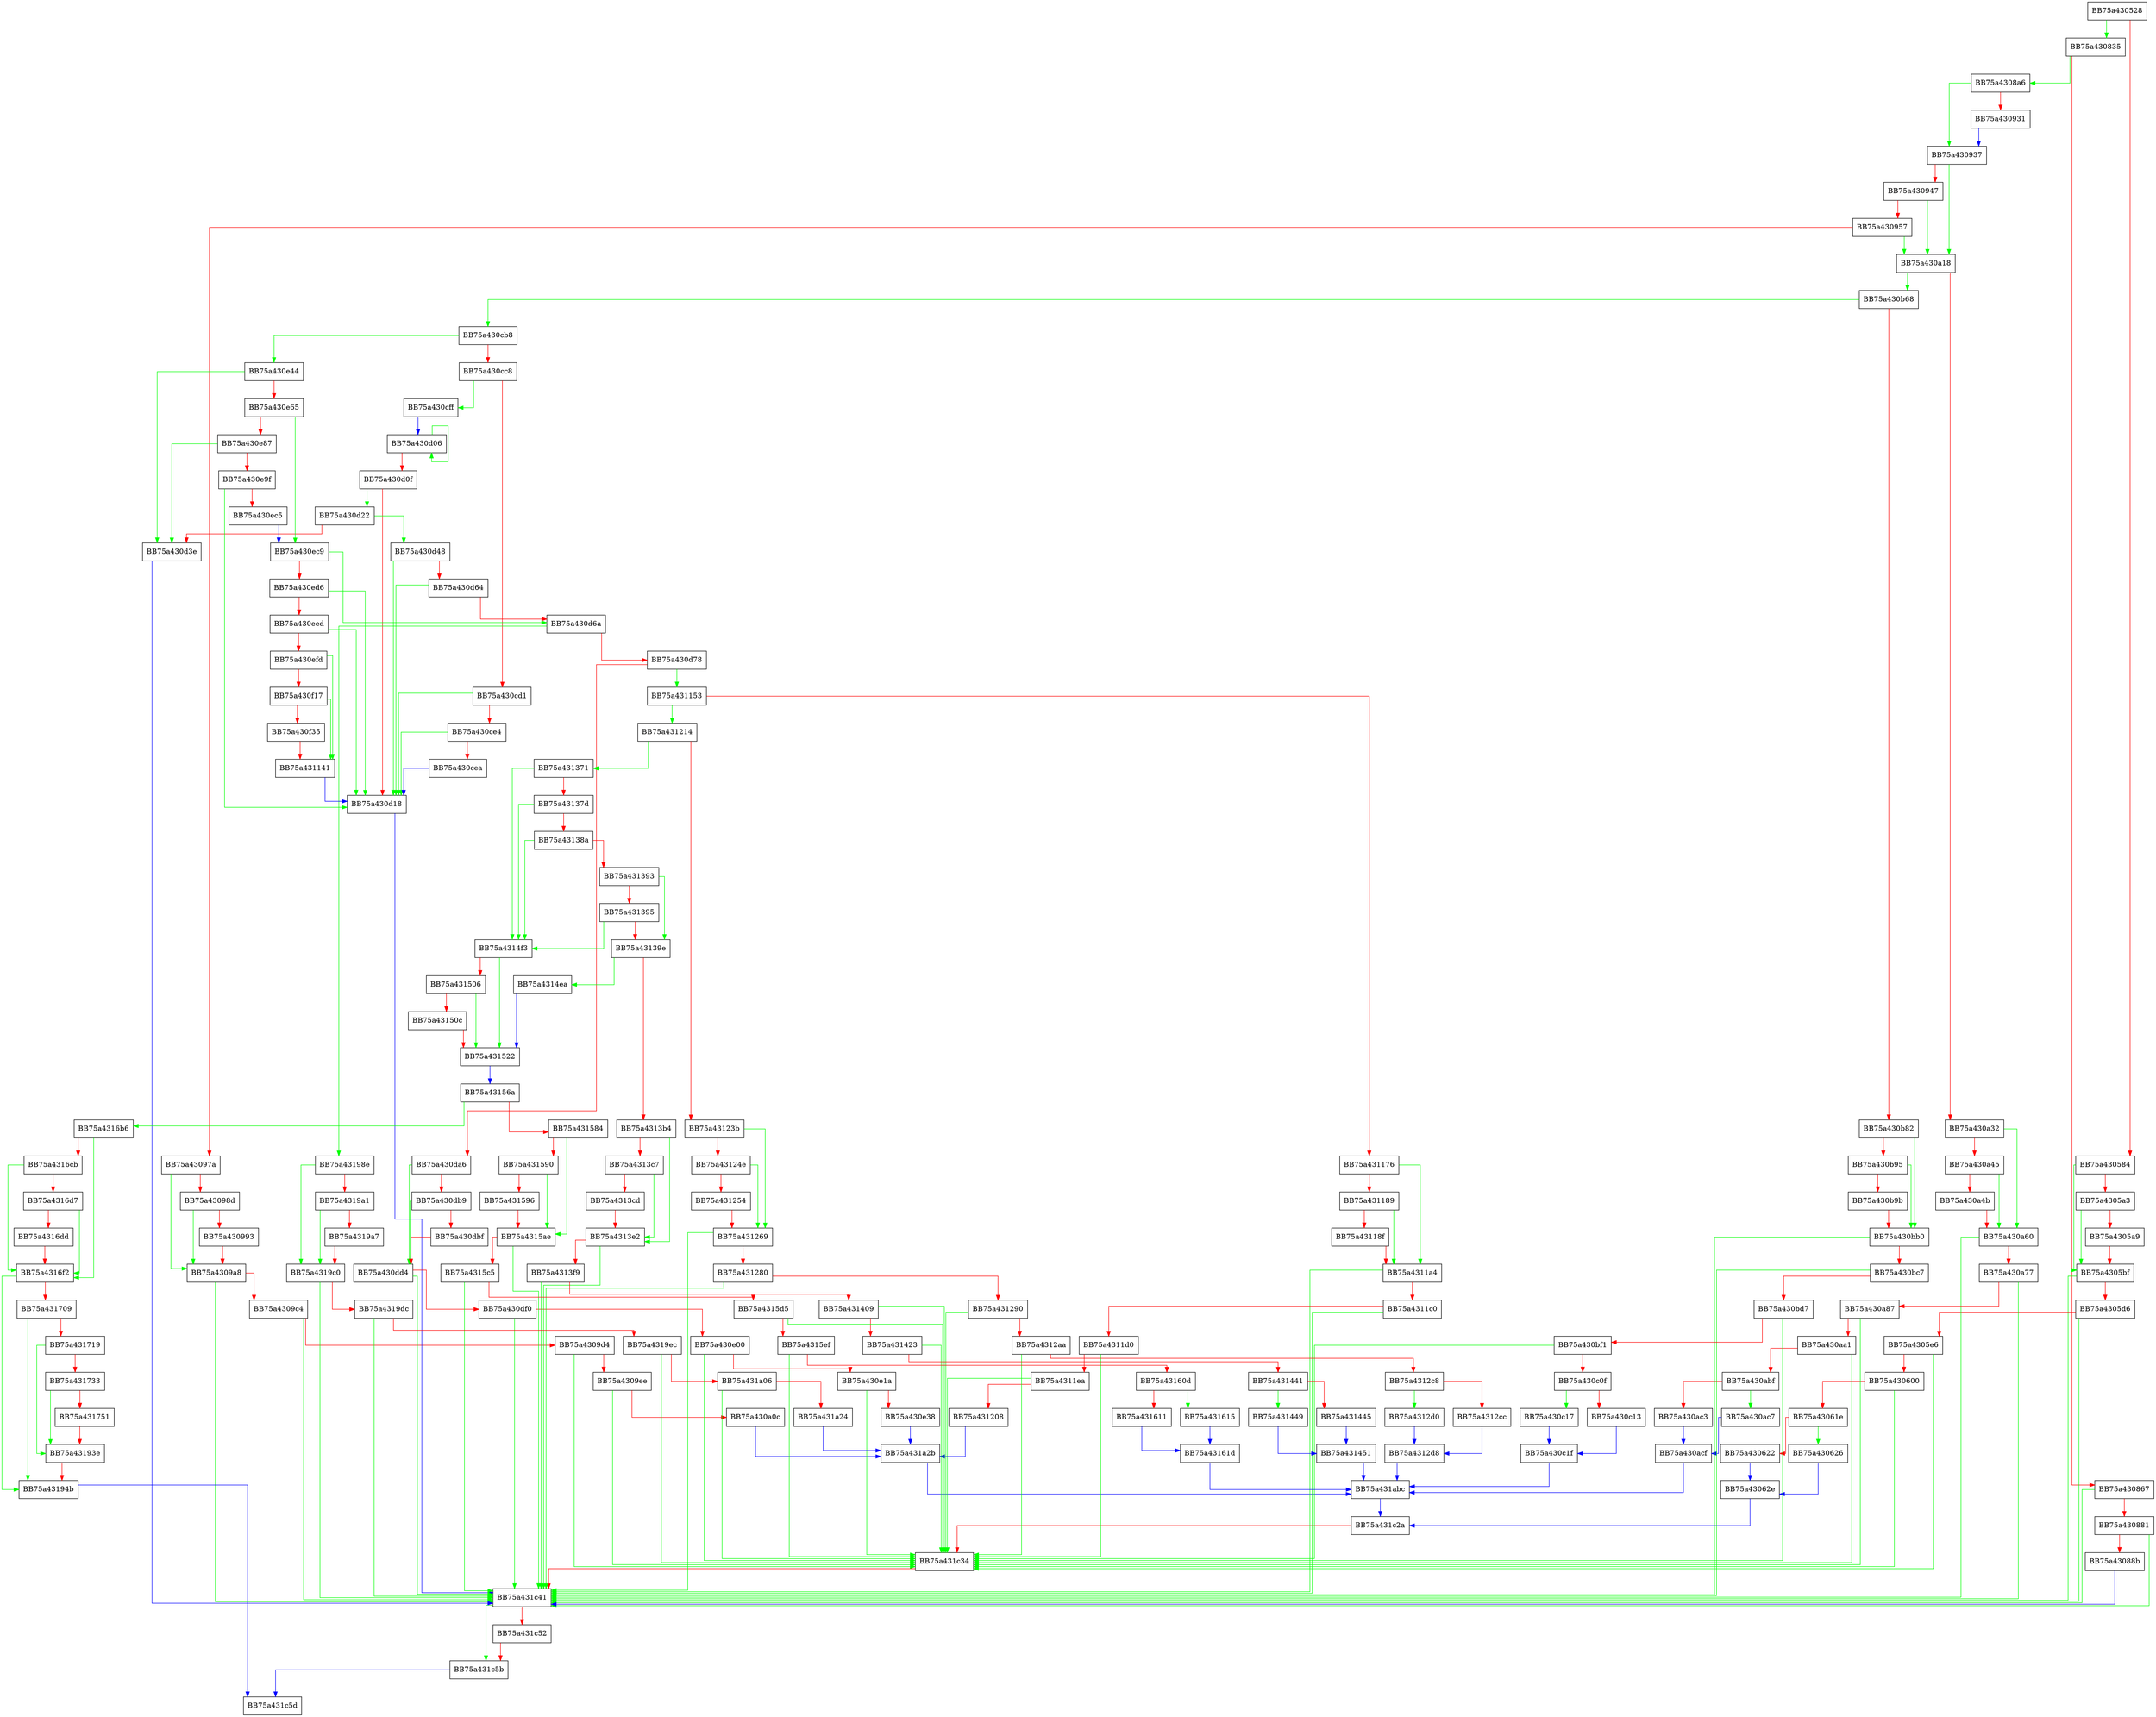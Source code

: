 digraph CreateGlobalViewCtx {
  node [shape="box"];
  graph [splines=ortho];
  BB75a430528 -> BB75a430835 [color="green"];
  BB75a430528 -> BB75a430584 [color="red"];
  BB75a430584 -> BB75a4305bf [color="green"];
  BB75a430584 -> BB75a4305a3 [color="red"];
  BB75a4305a3 -> BB75a4305bf [color="green"];
  BB75a4305a3 -> BB75a4305a9 [color="red"];
  BB75a4305a9 -> BB75a4305bf [color="red"];
  BB75a4305bf -> BB75a431c41 [color="green"];
  BB75a4305bf -> BB75a4305d6 [color="red"];
  BB75a4305d6 -> BB75a431c41 [color="green"];
  BB75a4305d6 -> BB75a4305e6 [color="red"];
  BB75a4305e6 -> BB75a431c34 [color="green"];
  BB75a4305e6 -> BB75a430600 [color="red"];
  BB75a430600 -> BB75a431c34 [color="green"];
  BB75a430600 -> BB75a43061e [color="red"];
  BB75a43061e -> BB75a430626 [color="green"];
  BB75a43061e -> BB75a430622 [color="red"];
  BB75a430622 -> BB75a43062e [color="blue"];
  BB75a430626 -> BB75a43062e [color="blue"];
  BB75a43062e -> BB75a431c2a [color="blue"];
  BB75a430835 -> BB75a4308a6 [color="green"];
  BB75a430835 -> BB75a430867 [color="red"];
  BB75a430867 -> BB75a431c41 [color="green"];
  BB75a430867 -> BB75a430881 [color="red"];
  BB75a430881 -> BB75a431c41 [color="green"];
  BB75a430881 -> BB75a43088b [color="red"];
  BB75a43088b -> BB75a431c41 [color="blue"];
  BB75a4308a6 -> BB75a430937 [color="green"];
  BB75a4308a6 -> BB75a430931 [color="red"];
  BB75a430931 -> BB75a430937 [color="blue"];
  BB75a430937 -> BB75a430a18 [color="green"];
  BB75a430937 -> BB75a430947 [color="red"];
  BB75a430947 -> BB75a430a18 [color="green"];
  BB75a430947 -> BB75a430957 [color="red"];
  BB75a430957 -> BB75a430a18 [color="green"];
  BB75a430957 -> BB75a43097a [color="red"];
  BB75a43097a -> BB75a4309a8 [color="green"];
  BB75a43097a -> BB75a43098d [color="red"];
  BB75a43098d -> BB75a4309a8 [color="green"];
  BB75a43098d -> BB75a430993 [color="red"];
  BB75a430993 -> BB75a4309a8 [color="red"];
  BB75a4309a8 -> BB75a431c41 [color="green"];
  BB75a4309a8 -> BB75a4309c4 [color="red"];
  BB75a4309c4 -> BB75a431c41 [color="green"];
  BB75a4309c4 -> BB75a4309d4 [color="red"];
  BB75a4309d4 -> BB75a431c34 [color="green"];
  BB75a4309d4 -> BB75a4309ee [color="red"];
  BB75a4309ee -> BB75a431c34 [color="green"];
  BB75a4309ee -> BB75a430a0c [color="red"];
  BB75a430a0c -> BB75a431a2b [color="blue"];
  BB75a430a18 -> BB75a430b68 [color="green"];
  BB75a430a18 -> BB75a430a32 [color="red"];
  BB75a430a32 -> BB75a430a60 [color="green"];
  BB75a430a32 -> BB75a430a45 [color="red"];
  BB75a430a45 -> BB75a430a60 [color="green"];
  BB75a430a45 -> BB75a430a4b [color="red"];
  BB75a430a4b -> BB75a430a60 [color="red"];
  BB75a430a60 -> BB75a431c41 [color="green"];
  BB75a430a60 -> BB75a430a77 [color="red"];
  BB75a430a77 -> BB75a431c41 [color="green"];
  BB75a430a77 -> BB75a430a87 [color="red"];
  BB75a430a87 -> BB75a431c34 [color="green"];
  BB75a430a87 -> BB75a430aa1 [color="red"];
  BB75a430aa1 -> BB75a431c34 [color="green"];
  BB75a430aa1 -> BB75a430abf [color="red"];
  BB75a430abf -> BB75a430ac7 [color="green"];
  BB75a430abf -> BB75a430ac3 [color="red"];
  BB75a430ac3 -> BB75a430acf [color="blue"];
  BB75a430ac7 -> BB75a430acf [color="blue"];
  BB75a430acf -> BB75a431abc [color="blue"];
  BB75a430b68 -> BB75a430cb8 [color="green"];
  BB75a430b68 -> BB75a430b82 [color="red"];
  BB75a430b82 -> BB75a430bb0 [color="green"];
  BB75a430b82 -> BB75a430b95 [color="red"];
  BB75a430b95 -> BB75a430bb0 [color="green"];
  BB75a430b95 -> BB75a430b9b [color="red"];
  BB75a430b9b -> BB75a430bb0 [color="red"];
  BB75a430bb0 -> BB75a431c41 [color="green"];
  BB75a430bb0 -> BB75a430bc7 [color="red"];
  BB75a430bc7 -> BB75a431c41 [color="green"];
  BB75a430bc7 -> BB75a430bd7 [color="red"];
  BB75a430bd7 -> BB75a431c34 [color="green"];
  BB75a430bd7 -> BB75a430bf1 [color="red"];
  BB75a430bf1 -> BB75a431c34 [color="green"];
  BB75a430bf1 -> BB75a430c0f [color="red"];
  BB75a430c0f -> BB75a430c17 [color="green"];
  BB75a430c0f -> BB75a430c13 [color="red"];
  BB75a430c13 -> BB75a430c1f [color="blue"];
  BB75a430c17 -> BB75a430c1f [color="blue"];
  BB75a430c1f -> BB75a431abc [color="blue"];
  BB75a430cb8 -> BB75a430e44 [color="green"];
  BB75a430cb8 -> BB75a430cc8 [color="red"];
  BB75a430cc8 -> BB75a430cff [color="green"];
  BB75a430cc8 -> BB75a430cd1 [color="red"];
  BB75a430cd1 -> BB75a430d18 [color="green"];
  BB75a430cd1 -> BB75a430ce4 [color="red"];
  BB75a430ce4 -> BB75a430d18 [color="green"];
  BB75a430ce4 -> BB75a430cea [color="red"];
  BB75a430cea -> BB75a430d18 [color="blue"];
  BB75a430cff -> BB75a430d06 [color="blue"];
  BB75a430d06 -> BB75a430d06 [color="green"];
  BB75a430d06 -> BB75a430d0f [color="red"];
  BB75a430d0f -> BB75a430d22 [color="green"];
  BB75a430d0f -> BB75a430d18 [color="red"];
  BB75a430d18 -> BB75a431c41 [color="blue"];
  BB75a430d22 -> BB75a430d48 [color="green"];
  BB75a430d22 -> BB75a430d3e [color="red"];
  BB75a430d3e -> BB75a431c41 [color="blue"];
  BB75a430d48 -> BB75a430d18 [color="green"];
  BB75a430d48 -> BB75a430d64 [color="red"];
  BB75a430d64 -> BB75a430d18 [color="green"];
  BB75a430d64 -> BB75a430d6a [color="red"];
  BB75a430d6a -> BB75a43198e [color="green"];
  BB75a430d6a -> BB75a430d78 [color="red"];
  BB75a430d78 -> BB75a431153 [color="green"];
  BB75a430d78 -> BB75a430da6 [color="red"];
  BB75a430da6 -> BB75a430dd4 [color="green"];
  BB75a430da6 -> BB75a430db9 [color="red"];
  BB75a430db9 -> BB75a430dd4 [color="green"];
  BB75a430db9 -> BB75a430dbf [color="red"];
  BB75a430dbf -> BB75a430dd4 [color="red"];
  BB75a430dd4 -> BB75a431c41 [color="green"];
  BB75a430dd4 -> BB75a430df0 [color="red"];
  BB75a430df0 -> BB75a431c41 [color="green"];
  BB75a430df0 -> BB75a430e00 [color="red"];
  BB75a430e00 -> BB75a431c34 [color="green"];
  BB75a430e00 -> BB75a430e1a [color="red"];
  BB75a430e1a -> BB75a431c34 [color="green"];
  BB75a430e1a -> BB75a430e38 [color="red"];
  BB75a430e38 -> BB75a431a2b [color="blue"];
  BB75a430e44 -> BB75a430d3e [color="green"];
  BB75a430e44 -> BB75a430e65 [color="red"];
  BB75a430e65 -> BB75a430ec9 [color="green"];
  BB75a430e65 -> BB75a430e87 [color="red"];
  BB75a430e87 -> BB75a430d3e [color="green"];
  BB75a430e87 -> BB75a430e9f [color="red"];
  BB75a430e9f -> BB75a430d18 [color="green"];
  BB75a430e9f -> BB75a430ec5 [color="red"];
  BB75a430ec5 -> BB75a430ec9 [color="blue"];
  BB75a430ec9 -> BB75a430d6a [color="green"];
  BB75a430ec9 -> BB75a430ed6 [color="red"];
  BB75a430ed6 -> BB75a430d18 [color="green"];
  BB75a430ed6 -> BB75a430eed [color="red"];
  BB75a430eed -> BB75a430d18 [color="green"];
  BB75a430eed -> BB75a430efd [color="red"];
  BB75a430efd -> BB75a431141 [color="green"];
  BB75a430efd -> BB75a430f17 [color="red"];
  BB75a430f17 -> BB75a431141 [color="green"];
  BB75a430f17 -> BB75a430f35 [color="red"];
  BB75a430f35 -> BB75a431141 [color="red"];
  BB75a431141 -> BB75a430d18 [color="blue"];
  BB75a431153 -> BB75a431214 [color="green"];
  BB75a431153 -> BB75a431176 [color="red"];
  BB75a431176 -> BB75a4311a4 [color="green"];
  BB75a431176 -> BB75a431189 [color="red"];
  BB75a431189 -> BB75a4311a4 [color="green"];
  BB75a431189 -> BB75a43118f [color="red"];
  BB75a43118f -> BB75a4311a4 [color="red"];
  BB75a4311a4 -> BB75a431c41 [color="green"];
  BB75a4311a4 -> BB75a4311c0 [color="red"];
  BB75a4311c0 -> BB75a431c41 [color="green"];
  BB75a4311c0 -> BB75a4311d0 [color="red"];
  BB75a4311d0 -> BB75a431c34 [color="green"];
  BB75a4311d0 -> BB75a4311ea [color="red"];
  BB75a4311ea -> BB75a431c34 [color="green"];
  BB75a4311ea -> BB75a431208 [color="red"];
  BB75a431208 -> BB75a431a2b [color="blue"];
  BB75a431214 -> BB75a431371 [color="green"];
  BB75a431214 -> BB75a43123b [color="red"];
  BB75a43123b -> BB75a431269 [color="green"];
  BB75a43123b -> BB75a43124e [color="red"];
  BB75a43124e -> BB75a431269 [color="green"];
  BB75a43124e -> BB75a431254 [color="red"];
  BB75a431254 -> BB75a431269 [color="red"];
  BB75a431269 -> BB75a431c41 [color="green"];
  BB75a431269 -> BB75a431280 [color="red"];
  BB75a431280 -> BB75a431c41 [color="green"];
  BB75a431280 -> BB75a431290 [color="red"];
  BB75a431290 -> BB75a431c34 [color="green"];
  BB75a431290 -> BB75a4312aa [color="red"];
  BB75a4312aa -> BB75a431c34 [color="green"];
  BB75a4312aa -> BB75a4312c8 [color="red"];
  BB75a4312c8 -> BB75a4312d0 [color="green"];
  BB75a4312c8 -> BB75a4312cc [color="red"];
  BB75a4312cc -> BB75a4312d8 [color="blue"];
  BB75a4312d0 -> BB75a4312d8 [color="blue"];
  BB75a4312d8 -> BB75a431abc [color="blue"];
  BB75a431371 -> BB75a4314f3 [color="green"];
  BB75a431371 -> BB75a43137d [color="red"];
  BB75a43137d -> BB75a4314f3 [color="green"];
  BB75a43137d -> BB75a43138a [color="red"];
  BB75a43138a -> BB75a4314f3 [color="green"];
  BB75a43138a -> BB75a431393 [color="red"];
  BB75a431393 -> BB75a43139e [color="green"];
  BB75a431393 -> BB75a431395 [color="red"];
  BB75a431395 -> BB75a4314f3 [color="green"];
  BB75a431395 -> BB75a43139e [color="red"];
  BB75a43139e -> BB75a4314ea [color="green"];
  BB75a43139e -> BB75a4313b4 [color="red"];
  BB75a4313b4 -> BB75a4313e2 [color="green"];
  BB75a4313b4 -> BB75a4313c7 [color="red"];
  BB75a4313c7 -> BB75a4313e2 [color="green"];
  BB75a4313c7 -> BB75a4313cd [color="red"];
  BB75a4313cd -> BB75a4313e2 [color="red"];
  BB75a4313e2 -> BB75a431c41 [color="green"];
  BB75a4313e2 -> BB75a4313f9 [color="red"];
  BB75a4313f9 -> BB75a431c41 [color="green"];
  BB75a4313f9 -> BB75a431409 [color="red"];
  BB75a431409 -> BB75a431c34 [color="green"];
  BB75a431409 -> BB75a431423 [color="red"];
  BB75a431423 -> BB75a431c34 [color="green"];
  BB75a431423 -> BB75a431441 [color="red"];
  BB75a431441 -> BB75a431449 [color="green"];
  BB75a431441 -> BB75a431445 [color="red"];
  BB75a431445 -> BB75a431451 [color="blue"];
  BB75a431449 -> BB75a431451 [color="blue"];
  BB75a431451 -> BB75a431abc [color="blue"];
  BB75a4314ea -> BB75a431522 [color="blue"];
  BB75a4314f3 -> BB75a431522 [color="green"];
  BB75a4314f3 -> BB75a431506 [color="red"];
  BB75a431506 -> BB75a431522 [color="green"];
  BB75a431506 -> BB75a43150c [color="red"];
  BB75a43150c -> BB75a431522 [color="red"];
  BB75a431522 -> BB75a43156a [color="blue"];
  BB75a43156a -> BB75a4316b6 [color="green"];
  BB75a43156a -> BB75a431584 [color="red"];
  BB75a431584 -> BB75a4315ae [color="green"];
  BB75a431584 -> BB75a431590 [color="red"];
  BB75a431590 -> BB75a4315ae [color="green"];
  BB75a431590 -> BB75a431596 [color="red"];
  BB75a431596 -> BB75a4315ae [color="red"];
  BB75a4315ae -> BB75a431c41 [color="green"];
  BB75a4315ae -> BB75a4315c5 [color="red"];
  BB75a4315c5 -> BB75a431c41 [color="green"];
  BB75a4315c5 -> BB75a4315d5 [color="red"];
  BB75a4315d5 -> BB75a431c34 [color="green"];
  BB75a4315d5 -> BB75a4315ef [color="red"];
  BB75a4315ef -> BB75a431c34 [color="green"];
  BB75a4315ef -> BB75a43160d [color="red"];
  BB75a43160d -> BB75a431615 [color="green"];
  BB75a43160d -> BB75a431611 [color="red"];
  BB75a431611 -> BB75a43161d [color="blue"];
  BB75a431615 -> BB75a43161d [color="blue"];
  BB75a43161d -> BB75a431abc [color="blue"];
  BB75a4316b6 -> BB75a4316f2 [color="green"];
  BB75a4316b6 -> BB75a4316cb [color="red"];
  BB75a4316cb -> BB75a4316f2 [color="green"];
  BB75a4316cb -> BB75a4316d7 [color="red"];
  BB75a4316d7 -> BB75a4316f2 [color="green"];
  BB75a4316d7 -> BB75a4316dd [color="red"];
  BB75a4316dd -> BB75a4316f2 [color="red"];
  BB75a4316f2 -> BB75a43194b [color="green"];
  BB75a4316f2 -> BB75a431709 [color="red"];
  BB75a431709 -> BB75a43194b [color="green"];
  BB75a431709 -> BB75a431719 [color="red"];
  BB75a431719 -> BB75a43193e [color="green"];
  BB75a431719 -> BB75a431733 [color="red"];
  BB75a431733 -> BB75a43193e [color="green"];
  BB75a431733 -> BB75a431751 [color="red"];
  BB75a431751 -> BB75a43193e [color="red"];
  BB75a43193e -> BB75a43194b [color="red"];
  BB75a43194b -> BB75a431c5d [color="blue"];
  BB75a43198e -> BB75a4319c0 [color="green"];
  BB75a43198e -> BB75a4319a1 [color="red"];
  BB75a4319a1 -> BB75a4319c0 [color="green"];
  BB75a4319a1 -> BB75a4319a7 [color="red"];
  BB75a4319a7 -> BB75a4319c0 [color="red"];
  BB75a4319c0 -> BB75a431c41 [color="green"];
  BB75a4319c0 -> BB75a4319dc [color="red"];
  BB75a4319dc -> BB75a431c41 [color="green"];
  BB75a4319dc -> BB75a4319ec [color="red"];
  BB75a4319ec -> BB75a431c34 [color="green"];
  BB75a4319ec -> BB75a431a06 [color="red"];
  BB75a431a06 -> BB75a431c34 [color="green"];
  BB75a431a06 -> BB75a431a24 [color="red"];
  BB75a431a24 -> BB75a431a2b [color="blue"];
  BB75a431a2b -> BB75a431abc [color="blue"];
  BB75a431abc -> BB75a431c2a [color="blue"];
  BB75a431c2a -> BB75a431c34 [color="red"];
  BB75a431c34 -> BB75a431c41 [color="red"];
  BB75a431c41 -> BB75a431c5b [color="green"];
  BB75a431c41 -> BB75a431c52 [color="red"];
  BB75a431c52 -> BB75a431c5b [color="red"];
  BB75a431c5b -> BB75a431c5d [color="blue"];
}
